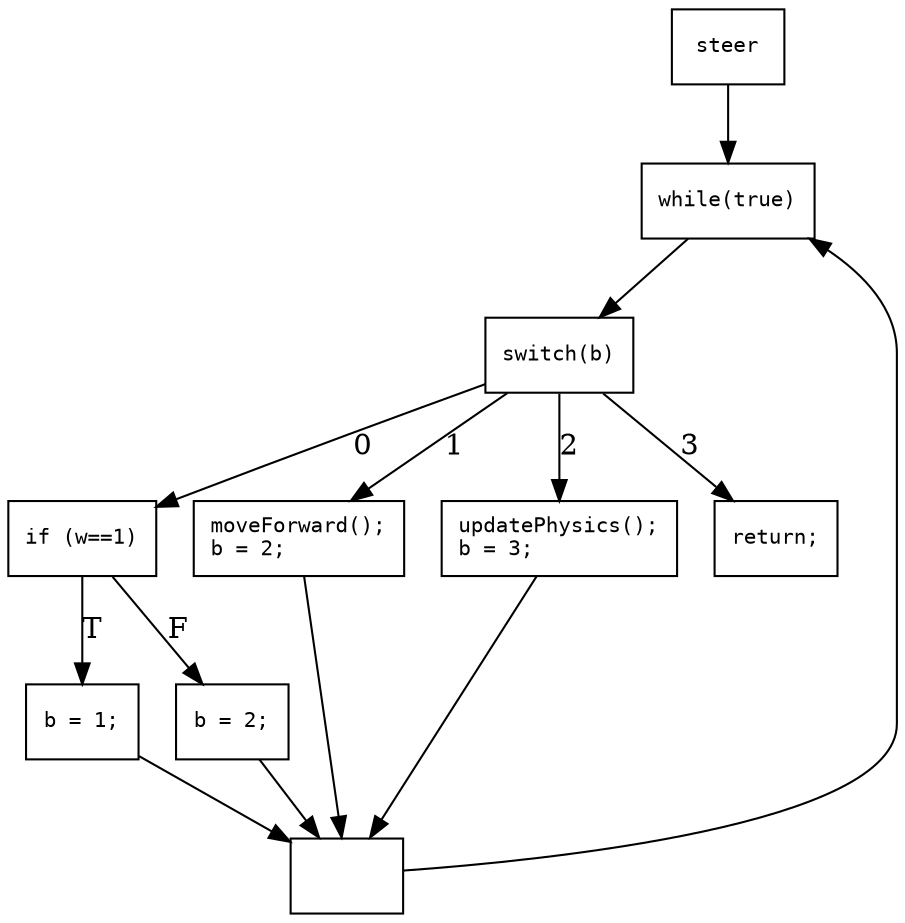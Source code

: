 digraph JumpTable {
    compound = true;
    node [
        shape = "record"
        fontname="monospace"
        fontsize=10
    ]
    Steer2 [ label = "{steer}" ]
    While [ label = "{while(true)}" ]
    Switch [ label = "{switch(b)}" ]
    CheckForward [ label = "{if (w==1)}"]
    SetForward [ label = "{b = 1;}"]
    SetPhysics [ label = "{b = 2;}"]
    Forward [ label = "{moveForward();\lb = 2;\l}" ]
    Physics [ label = "{updatePhysics();\lb = 3;\l}"]
    Return [ label = "return;" ]
    WhileEnd [ label = "{}" ]

    {rank=same; CheckForward; Forward; Physics; Return}
    {rank=same; SetForward; SetPhysics; }

    Steer2->While->Switch

    Switch->CheckForward [label="0"]
    Switch->Forward [label="1"]
    Switch->Physics[label="2"]
    Switch->Return [label="3"]

    CheckForward->SetForward [label="T"]
    CheckForward->SetPhysics [label="F"]

    Forward->WhileEnd
    Physics->WhileEnd
    SetForward->WhileEnd
    SetPhysics->WhileEnd

    WhileEnd->While
}